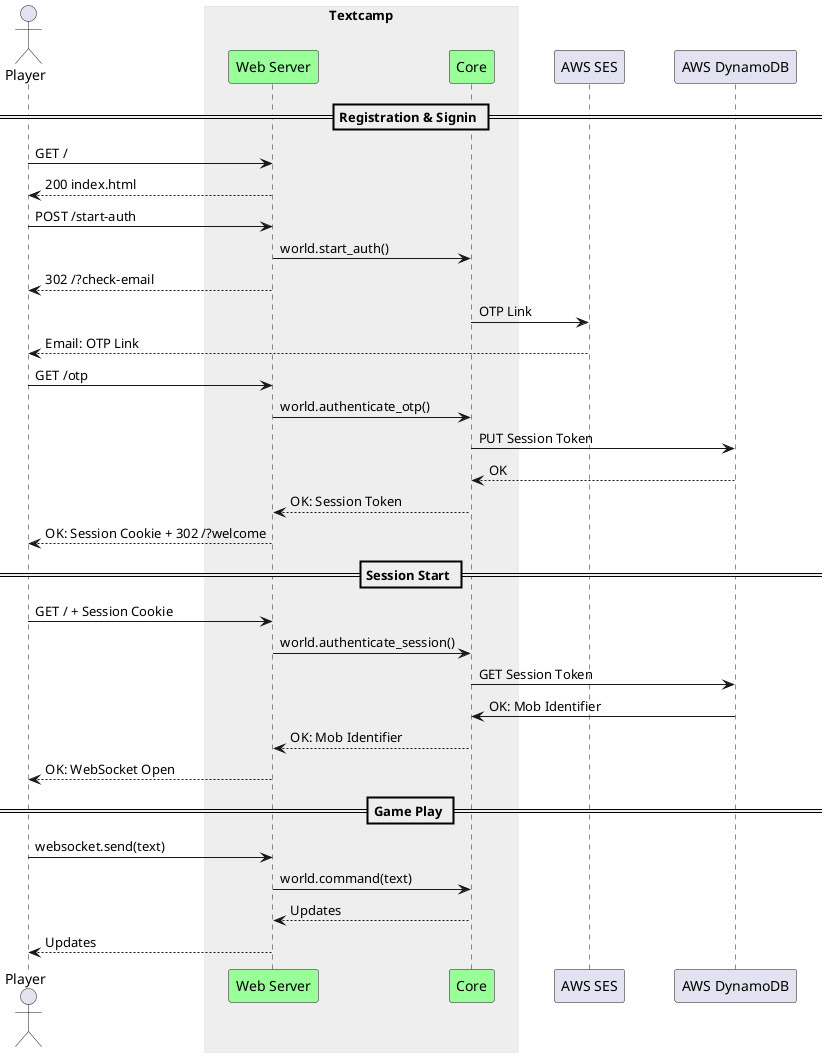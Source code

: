 @startuml auth-flow
skinparam ParticipantPadding 20
skinparam BoxPadding 10
skinparam SequenceBoxBackgroundColor #EEEEEE
skinparam SequenceBoxBorderColor #DDDDDD

actor Player as P

box Textcamp
participant "Web Server" as WS #99FF99
participant Core #99FF99
end box

participant "AWS SES" as SES
participant "AWS DynamoDB" as DBD

== Registration & Signin ==

P -> WS: GET /
WS --> P: 200 index.html
P -> WS: POST /start-auth
WS -> Core: world.start_auth()
WS --> P: 302 /?check-email
Core -> SES: OTP Link
SES --> P: Email: OTP Link
P -> WS: GET /otp
WS -> Core: world.authenticate_otp()
Core -> DBD: PUT Session Token
DBD --> Core: OK
Core --> WS: OK: Session Token
WS --> P: OK: Session Cookie + 302 /?welcome

== Session Start ==

P -> WS: GET / + Session Cookie
WS -> Core: world.authenticate_session()
Core -> DBD: GET Session Token
DBD -> Core: OK: Mob Identifier
Core --> WS: OK: Mob Identifier
WS --> P: OK: WebSocket Open

== Game Play ==

P -> WS: websocket.send(text)
WS -> Core: world.command(text)
Core --> WS: Updates
WS --> P: Updates
@enduml
